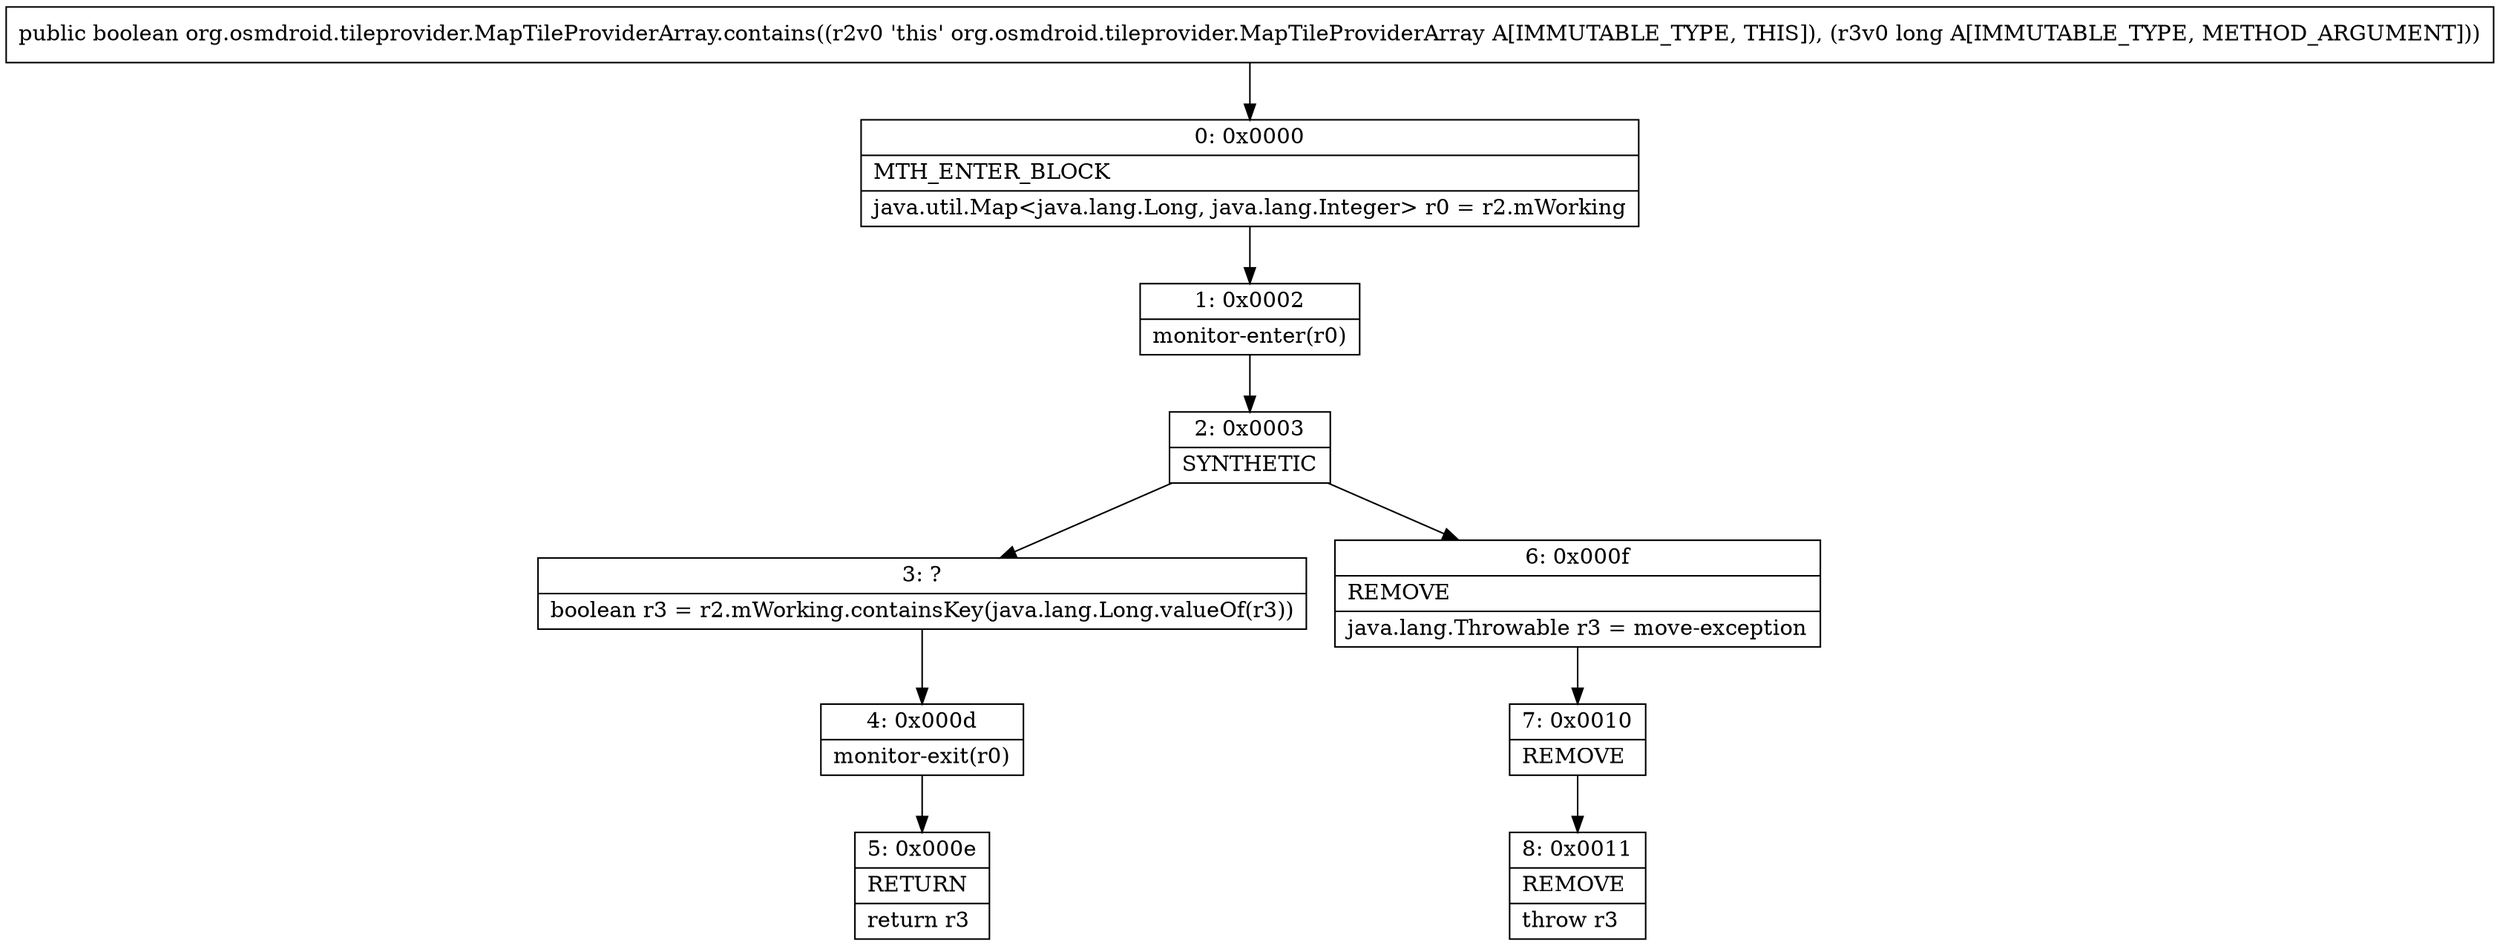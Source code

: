 digraph "CFG fororg.osmdroid.tileprovider.MapTileProviderArray.contains(J)Z" {
Node_0 [shape=record,label="{0\:\ 0x0000|MTH_ENTER_BLOCK\l|java.util.Map\<java.lang.Long, java.lang.Integer\> r0 = r2.mWorking\l}"];
Node_1 [shape=record,label="{1\:\ 0x0002|monitor\-enter(r0)\l}"];
Node_2 [shape=record,label="{2\:\ 0x0003|SYNTHETIC\l}"];
Node_3 [shape=record,label="{3\:\ ?|boolean r3 = r2.mWorking.containsKey(java.lang.Long.valueOf(r3))\l}"];
Node_4 [shape=record,label="{4\:\ 0x000d|monitor\-exit(r0)\l}"];
Node_5 [shape=record,label="{5\:\ 0x000e|RETURN\l|return r3\l}"];
Node_6 [shape=record,label="{6\:\ 0x000f|REMOVE\l|java.lang.Throwable r3 = move\-exception\l}"];
Node_7 [shape=record,label="{7\:\ 0x0010|REMOVE\l}"];
Node_8 [shape=record,label="{8\:\ 0x0011|REMOVE\l|throw r3\l}"];
MethodNode[shape=record,label="{public boolean org.osmdroid.tileprovider.MapTileProviderArray.contains((r2v0 'this' org.osmdroid.tileprovider.MapTileProviderArray A[IMMUTABLE_TYPE, THIS]), (r3v0 long A[IMMUTABLE_TYPE, METHOD_ARGUMENT])) }"];
MethodNode -> Node_0;
Node_0 -> Node_1;
Node_1 -> Node_2;
Node_2 -> Node_3;
Node_2 -> Node_6;
Node_3 -> Node_4;
Node_4 -> Node_5;
Node_6 -> Node_7;
Node_7 -> Node_8;
}

